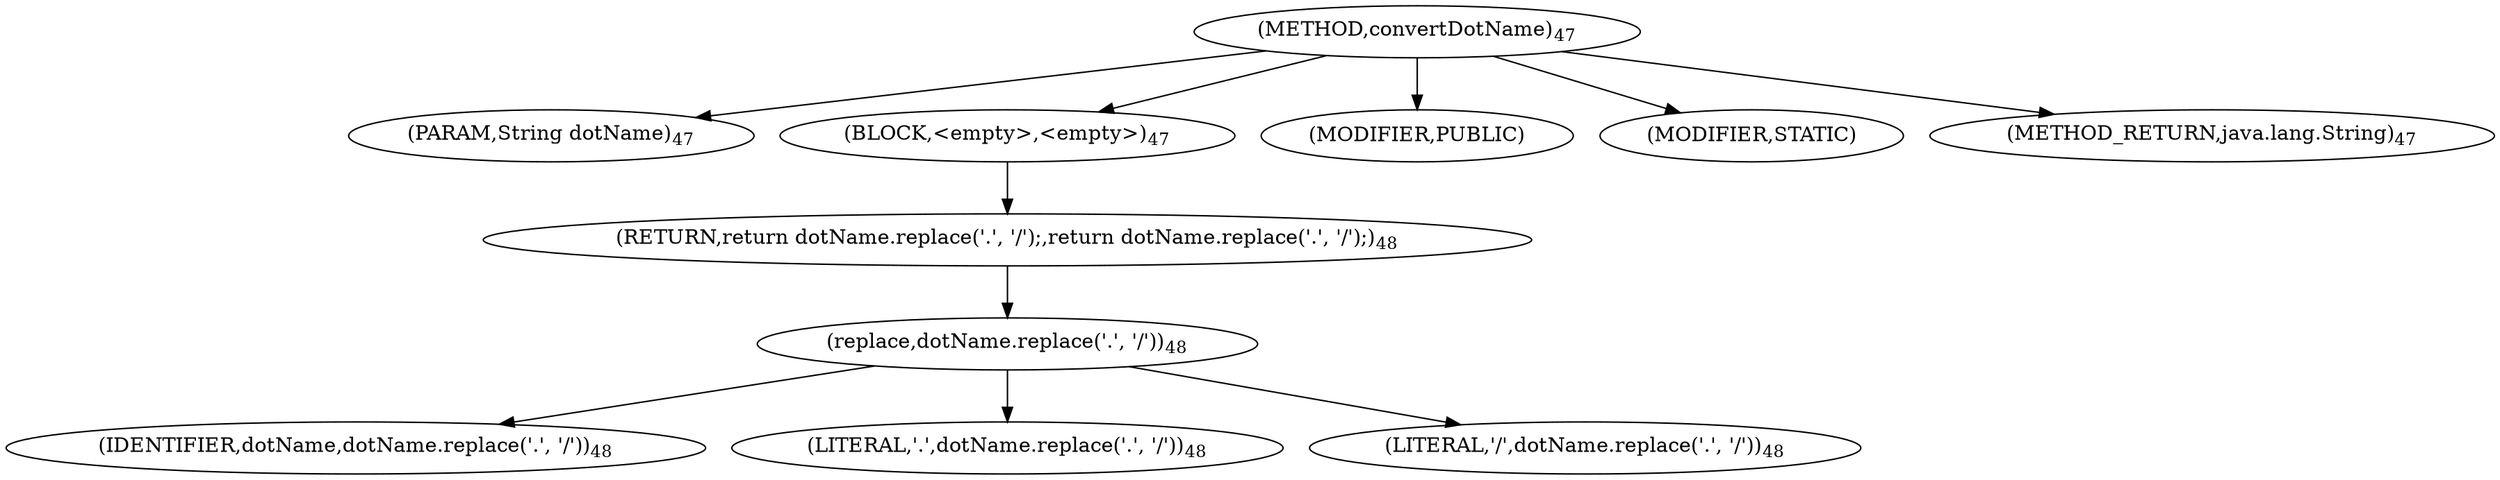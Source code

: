 digraph "convertDotName" {  
"32" [label = <(METHOD,convertDotName)<SUB>47</SUB>> ]
"33" [label = <(PARAM,String dotName)<SUB>47</SUB>> ]
"34" [label = <(BLOCK,&lt;empty&gt;,&lt;empty&gt;)<SUB>47</SUB>> ]
"35" [label = <(RETURN,return dotName.replace('.', '/');,return dotName.replace('.', '/');)<SUB>48</SUB>> ]
"36" [label = <(replace,dotName.replace('.', '/'))<SUB>48</SUB>> ]
"37" [label = <(IDENTIFIER,dotName,dotName.replace('.', '/'))<SUB>48</SUB>> ]
"38" [label = <(LITERAL,'.',dotName.replace('.', '/'))<SUB>48</SUB>> ]
"39" [label = <(LITERAL,'/',dotName.replace('.', '/'))<SUB>48</SUB>> ]
"40" [label = <(MODIFIER,PUBLIC)> ]
"41" [label = <(MODIFIER,STATIC)> ]
"42" [label = <(METHOD_RETURN,java.lang.String)<SUB>47</SUB>> ]
  "32" -> "33" 
  "32" -> "34" 
  "32" -> "40" 
  "32" -> "41" 
  "32" -> "42" 
  "34" -> "35" 
  "35" -> "36" 
  "36" -> "37" 
  "36" -> "38" 
  "36" -> "39" 
}
